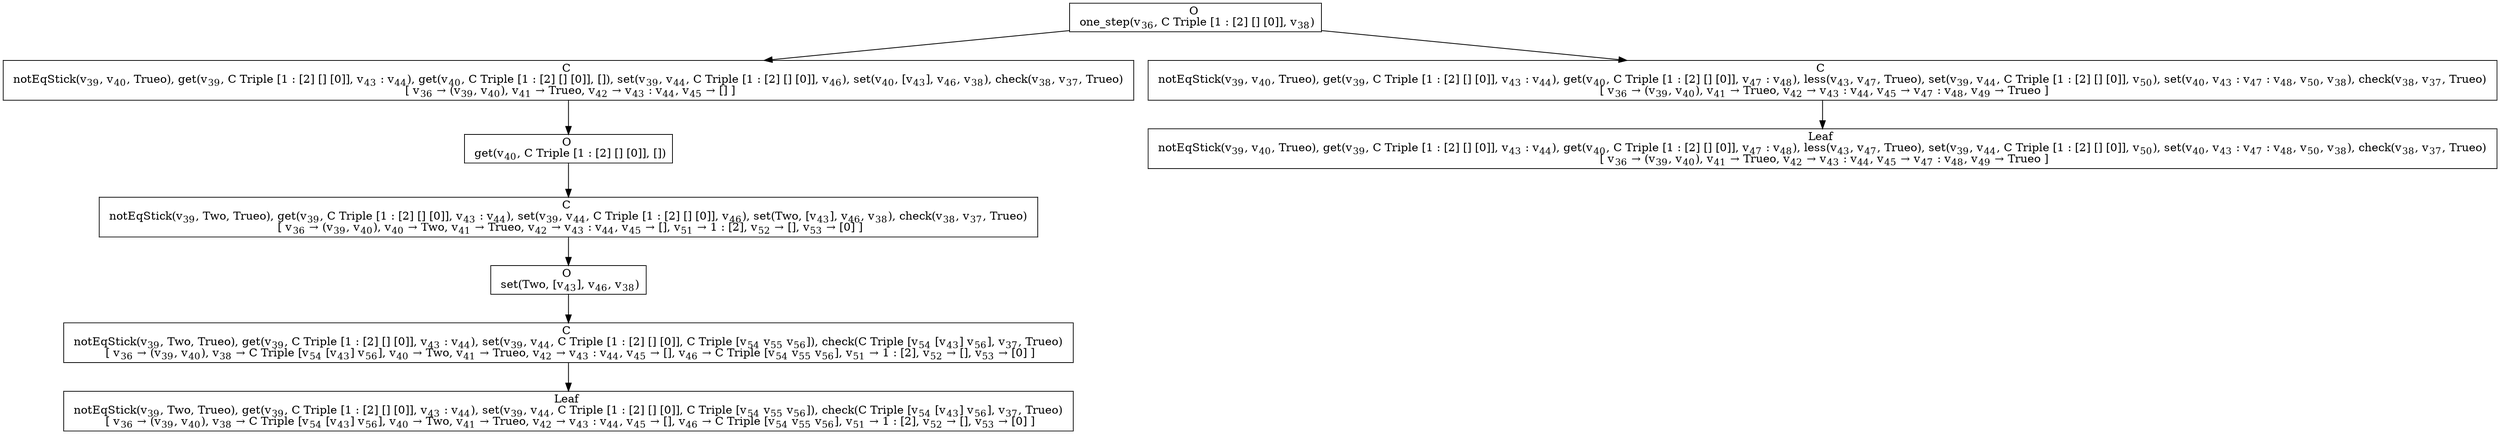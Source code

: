 digraph {
    graph [rankdir=TB
          ,bgcolor=transparent];
    node [shape=box
         ,fillcolor=white
         ,style=filled];
    0 [label=<O <BR/> one_step(v<SUB>36</SUB>, C Triple [1 : [2] [] [0]], v<SUB>38</SUB>)>];
    1 [label=<C <BR/> notEqStick(v<SUB>39</SUB>, v<SUB>40</SUB>, Trueo), get(v<SUB>39</SUB>, C Triple [1 : [2] [] [0]], v<SUB>43</SUB> : v<SUB>44</SUB>), get(v<SUB>40</SUB>, C Triple [1 : [2] [] [0]], []), set(v<SUB>39</SUB>, v<SUB>44</SUB>, C Triple [1 : [2] [] [0]], v<SUB>46</SUB>), set(v<SUB>40</SUB>, [v<SUB>43</SUB>], v<SUB>46</SUB>, v<SUB>38</SUB>), check(v<SUB>38</SUB>, v<SUB>37</SUB>, Trueo) <BR/>  [ v<SUB>36</SUB> &rarr; (v<SUB>39</SUB>, v<SUB>40</SUB>), v<SUB>41</SUB> &rarr; Trueo, v<SUB>42</SUB> &rarr; v<SUB>43</SUB> : v<SUB>44</SUB>, v<SUB>45</SUB> &rarr; [] ] >];
    2 [label=<C <BR/> notEqStick(v<SUB>39</SUB>, v<SUB>40</SUB>, Trueo), get(v<SUB>39</SUB>, C Triple [1 : [2] [] [0]], v<SUB>43</SUB> : v<SUB>44</SUB>), get(v<SUB>40</SUB>, C Triple [1 : [2] [] [0]], v<SUB>47</SUB> : v<SUB>48</SUB>), less(v<SUB>43</SUB>, v<SUB>47</SUB>, Trueo), set(v<SUB>39</SUB>, v<SUB>44</SUB>, C Triple [1 : [2] [] [0]], v<SUB>50</SUB>), set(v<SUB>40</SUB>, v<SUB>43</SUB> : v<SUB>47</SUB> : v<SUB>48</SUB>, v<SUB>50</SUB>, v<SUB>38</SUB>), check(v<SUB>38</SUB>, v<SUB>37</SUB>, Trueo) <BR/>  [ v<SUB>36</SUB> &rarr; (v<SUB>39</SUB>, v<SUB>40</SUB>), v<SUB>41</SUB> &rarr; Trueo, v<SUB>42</SUB> &rarr; v<SUB>43</SUB> : v<SUB>44</SUB>, v<SUB>45</SUB> &rarr; v<SUB>47</SUB> : v<SUB>48</SUB>, v<SUB>49</SUB> &rarr; Trueo ] >];
    3 [label=<O <BR/> get(v<SUB>40</SUB>, C Triple [1 : [2] [] [0]], [])>];
    4 [label=<C <BR/> notEqStick(v<SUB>39</SUB>, Two, Trueo), get(v<SUB>39</SUB>, C Triple [1 : [2] [] [0]], v<SUB>43</SUB> : v<SUB>44</SUB>), set(v<SUB>39</SUB>, v<SUB>44</SUB>, C Triple [1 : [2] [] [0]], v<SUB>46</SUB>), set(Two, [v<SUB>43</SUB>], v<SUB>46</SUB>, v<SUB>38</SUB>), check(v<SUB>38</SUB>, v<SUB>37</SUB>, Trueo) <BR/>  [ v<SUB>36</SUB> &rarr; (v<SUB>39</SUB>, v<SUB>40</SUB>), v<SUB>40</SUB> &rarr; Two, v<SUB>41</SUB> &rarr; Trueo, v<SUB>42</SUB> &rarr; v<SUB>43</SUB> : v<SUB>44</SUB>, v<SUB>45</SUB> &rarr; [], v<SUB>51</SUB> &rarr; 1 : [2], v<SUB>52</SUB> &rarr; [], v<SUB>53</SUB> &rarr; [0] ] >];
    5 [label=<O <BR/> set(Two, [v<SUB>43</SUB>], v<SUB>46</SUB>, v<SUB>38</SUB>)>];
    6 [label=<C <BR/> notEqStick(v<SUB>39</SUB>, Two, Trueo), get(v<SUB>39</SUB>, C Triple [1 : [2] [] [0]], v<SUB>43</SUB> : v<SUB>44</SUB>), set(v<SUB>39</SUB>, v<SUB>44</SUB>, C Triple [1 : [2] [] [0]], C Triple [v<SUB>54</SUB> v<SUB>55</SUB> v<SUB>56</SUB>]), check(C Triple [v<SUB>54</SUB> [v<SUB>43</SUB>] v<SUB>56</SUB>], v<SUB>37</SUB>, Trueo) <BR/>  [ v<SUB>36</SUB> &rarr; (v<SUB>39</SUB>, v<SUB>40</SUB>), v<SUB>38</SUB> &rarr; C Triple [v<SUB>54</SUB> [v<SUB>43</SUB>] v<SUB>56</SUB>], v<SUB>40</SUB> &rarr; Two, v<SUB>41</SUB> &rarr; Trueo, v<SUB>42</SUB> &rarr; v<SUB>43</SUB> : v<SUB>44</SUB>, v<SUB>45</SUB> &rarr; [], v<SUB>46</SUB> &rarr; C Triple [v<SUB>54</SUB> v<SUB>55</SUB> v<SUB>56</SUB>], v<SUB>51</SUB> &rarr; 1 : [2], v<SUB>52</SUB> &rarr; [], v<SUB>53</SUB> &rarr; [0] ] >];
    7 [label=<Leaf <BR/> notEqStick(v<SUB>39</SUB>, Two, Trueo), get(v<SUB>39</SUB>, C Triple [1 : [2] [] [0]], v<SUB>43</SUB> : v<SUB>44</SUB>), set(v<SUB>39</SUB>, v<SUB>44</SUB>, C Triple [1 : [2] [] [0]], C Triple [v<SUB>54</SUB> v<SUB>55</SUB> v<SUB>56</SUB>]), check(C Triple [v<SUB>54</SUB> [v<SUB>43</SUB>] v<SUB>56</SUB>], v<SUB>37</SUB>, Trueo) <BR/>  [ v<SUB>36</SUB> &rarr; (v<SUB>39</SUB>, v<SUB>40</SUB>), v<SUB>38</SUB> &rarr; C Triple [v<SUB>54</SUB> [v<SUB>43</SUB>] v<SUB>56</SUB>], v<SUB>40</SUB> &rarr; Two, v<SUB>41</SUB> &rarr; Trueo, v<SUB>42</SUB> &rarr; v<SUB>43</SUB> : v<SUB>44</SUB>, v<SUB>45</SUB> &rarr; [], v<SUB>46</SUB> &rarr; C Triple [v<SUB>54</SUB> v<SUB>55</SUB> v<SUB>56</SUB>], v<SUB>51</SUB> &rarr; 1 : [2], v<SUB>52</SUB> &rarr; [], v<SUB>53</SUB> &rarr; [0] ] >];
    8 [label=<Leaf <BR/> notEqStick(v<SUB>39</SUB>, v<SUB>40</SUB>, Trueo), get(v<SUB>39</SUB>, C Triple [1 : [2] [] [0]], v<SUB>43</SUB> : v<SUB>44</SUB>), get(v<SUB>40</SUB>, C Triple [1 : [2] [] [0]], v<SUB>47</SUB> : v<SUB>48</SUB>), less(v<SUB>43</SUB>, v<SUB>47</SUB>, Trueo), set(v<SUB>39</SUB>, v<SUB>44</SUB>, C Triple [1 : [2] [] [0]], v<SUB>50</SUB>), set(v<SUB>40</SUB>, v<SUB>43</SUB> : v<SUB>47</SUB> : v<SUB>48</SUB>, v<SUB>50</SUB>, v<SUB>38</SUB>), check(v<SUB>38</SUB>, v<SUB>37</SUB>, Trueo) <BR/>  [ v<SUB>36</SUB> &rarr; (v<SUB>39</SUB>, v<SUB>40</SUB>), v<SUB>41</SUB> &rarr; Trueo, v<SUB>42</SUB> &rarr; v<SUB>43</SUB> : v<SUB>44</SUB>, v<SUB>45</SUB> &rarr; v<SUB>47</SUB> : v<SUB>48</SUB>, v<SUB>49</SUB> &rarr; Trueo ] >];
    0 -> 1 [label=""];
    0 -> 2 [label=""];
    1 -> 3 [label=""];
    2 -> 8 [label=""];
    3 -> 4 [label=""];
    4 -> 5 [label=""];
    5 -> 6 [label=""];
    6 -> 7 [label=""];
}